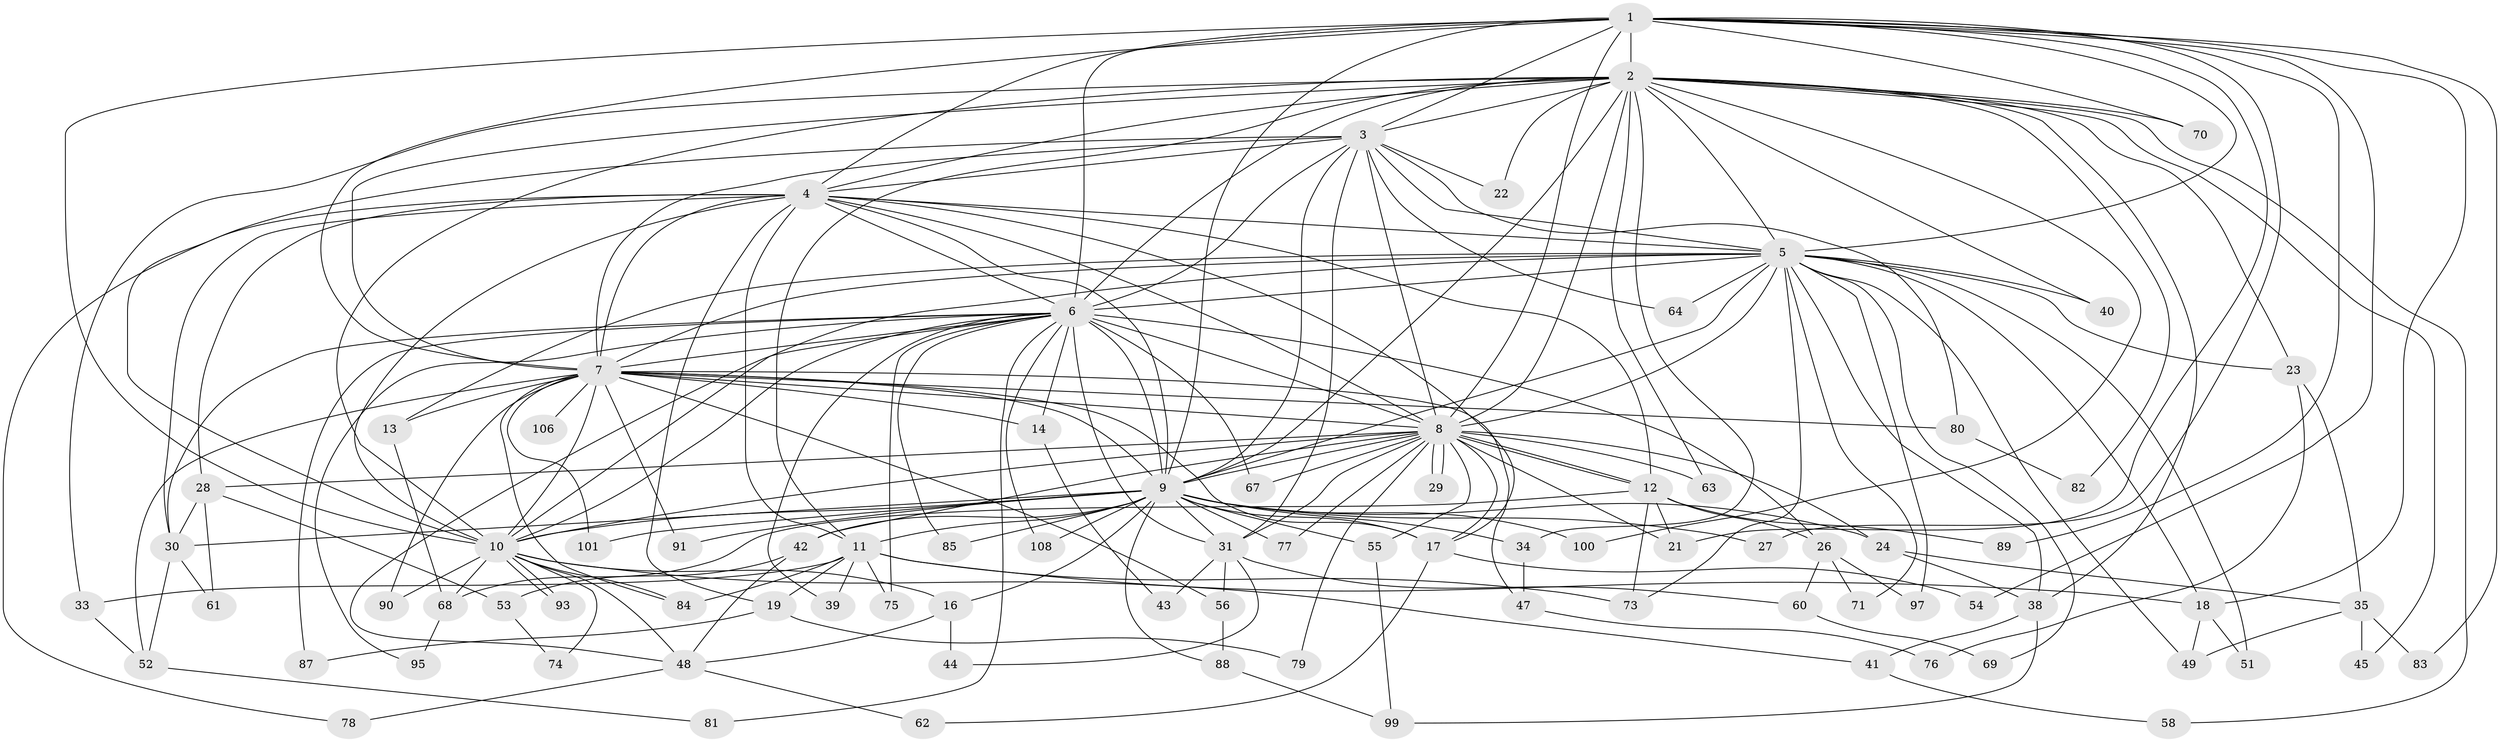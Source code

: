 // original degree distribution, {17: 0.01818181818181818, 23: 0.00909090909090909, 13: 0.00909090909090909, 15: 0.00909090909090909, 21: 0.00909090909090909, 24: 0.00909090909090909, 22: 0.00909090909090909, 26: 0.01818181818181818, 9: 0.00909090909090909, 8: 0.00909090909090909, 3: 0.20909090909090908, 4: 0.09090909090909091, 5: 0.06363636363636363, 2: 0.509090909090909, 7: 0.00909090909090909, 6: 0.00909090909090909}
// Generated by graph-tools (version 1.1) at 2025/11/02/27/25 16:11:08]
// undirected, 85 vertices, 213 edges
graph export_dot {
graph [start="1"]
  node [color=gray90,style=filled];
  1;
  2 [super="+46"];
  3 [super="+98"];
  4 [super="+59"];
  5 [super="+102"];
  6 [super="+15"];
  7 [super="+36"];
  8 [super="+96"];
  9 [super="+105"];
  10 [super="+32"];
  11 [super="+25"];
  12 [super="+66"];
  13;
  14;
  16;
  17 [super="+20"];
  18 [super="+72"];
  19;
  21;
  22;
  23;
  24;
  26 [super="+50"];
  27;
  28 [super="+65"];
  29;
  30 [super="+57"];
  31 [super="+37"];
  33;
  34;
  35;
  38;
  39;
  40;
  41;
  42 [super="+94"];
  43;
  44;
  45;
  47;
  48 [super="+107"];
  49 [super="+110"];
  51;
  52 [super="+86"];
  53;
  54;
  55;
  56;
  58;
  60;
  61;
  62;
  63;
  64;
  67;
  68 [super="+109"];
  69;
  70;
  71;
  73 [super="+104"];
  74;
  75;
  76;
  77;
  78;
  79;
  80;
  81;
  82;
  83;
  84 [super="+92"];
  85;
  87;
  88;
  89;
  90;
  91;
  93;
  95;
  97;
  99 [super="+103"];
  100;
  101;
  106;
  108;
  1 -- 2;
  1 -- 3;
  1 -- 4;
  1 -- 5;
  1 -- 6 [weight=2];
  1 -- 7;
  1 -- 8;
  1 -- 9;
  1 -- 10;
  1 -- 18;
  1 -- 21;
  1 -- 27;
  1 -- 54;
  1 -- 70;
  1 -- 83;
  1 -- 89;
  2 -- 3;
  2 -- 4;
  2 -- 5;
  2 -- 6 [weight=2];
  2 -- 7;
  2 -- 8;
  2 -- 9;
  2 -- 10;
  2 -- 22;
  2 -- 23;
  2 -- 33;
  2 -- 34;
  2 -- 38;
  2 -- 40;
  2 -- 45;
  2 -- 58;
  2 -- 63;
  2 -- 70;
  2 -- 82;
  2 -- 100;
  2 -- 11;
  3 -- 4;
  3 -- 5;
  3 -- 6;
  3 -- 7;
  3 -- 8;
  3 -- 9;
  3 -- 10;
  3 -- 22;
  3 -- 64;
  3 -- 80;
  3 -- 31;
  4 -- 5;
  4 -- 6;
  4 -- 7;
  4 -- 8;
  4 -- 9;
  4 -- 10;
  4 -- 11;
  4 -- 19;
  4 -- 28;
  4 -- 30;
  4 -- 12;
  4 -- 78;
  4 -- 17;
  5 -- 6;
  5 -- 7;
  5 -- 8;
  5 -- 9;
  5 -- 10;
  5 -- 13;
  5 -- 18;
  5 -- 23;
  5 -- 40;
  5 -- 49;
  5 -- 51;
  5 -- 64;
  5 -- 69;
  5 -- 71;
  5 -- 97;
  5 -- 38;
  5 -- 73;
  6 -- 7;
  6 -- 8 [weight=2];
  6 -- 9;
  6 -- 10;
  6 -- 14;
  6 -- 26 [weight=2];
  6 -- 31;
  6 -- 39;
  6 -- 67;
  6 -- 75;
  6 -- 81;
  6 -- 85;
  6 -- 87;
  6 -- 95;
  6 -- 108;
  6 -- 48;
  6 -- 30;
  7 -- 8;
  7 -- 9;
  7 -- 10;
  7 -- 13;
  7 -- 14;
  7 -- 17 [weight=2];
  7 -- 47;
  7 -- 52;
  7 -- 56;
  7 -- 80;
  7 -- 84;
  7 -- 90;
  7 -- 91;
  7 -- 101;
  7 -- 106 [weight=2];
  8 -- 9;
  8 -- 10 [weight=2];
  8 -- 12;
  8 -- 12;
  8 -- 17;
  8 -- 21;
  8 -- 24;
  8 -- 28;
  8 -- 29;
  8 -- 29;
  8 -- 31;
  8 -- 42;
  8 -- 55;
  8 -- 63;
  8 -- 67;
  8 -- 77;
  8 -- 79;
  9 -- 10;
  9 -- 11;
  9 -- 16;
  9 -- 24;
  9 -- 27;
  9 -- 30;
  9 -- 34;
  9 -- 42;
  9 -- 55;
  9 -- 77;
  9 -- 85;
  9 -- 88;
  9 -- 91;
  9 -- 100;
  9 -- 101;
  9 -- 108;
  9 -- 17;
  9 -- 31;
  10 -- 16;
  10 -- 41;
  10 -- 48;
  10 -- 90;
  10 -- 93;
  10 -- 93;
  10 -- 68;
  10 -- 84;
  10 -- 74;
  11 -- 19;
  11 -- 33;
  11 -- 73;
  11 -- 75;
  11 -- 39;
  11 -- 84;
  11 -- 18;
  12 -- 26;
  12 -- 68;
  12 -- 73;
  12 -- 89;
  12 -- 21;
  13 -- 68;
  14 -- 43;
  16 -- 44;
  16 -- 48;
  17 -- 54;
  17 -- 62;
  18 -- 49;
  18 -- 51;
  19 -- 79;
  19 -- 87;
  23 -- 35;
  23 -- 76;
  24 -- 35;
  24 -- 38;
  26 -- 60;
  26 -- 71;
  26 -- 97;
  28 -- 53;
  28 -- 61;
  28 -- 30;
  30 -- 61;
  30 -- 52;
  31 -- 56;
  31 -- 43;
  31 -- 44;
  31 -- 60;
  33 -- 52;
  34 -- 47;
  35 -- 45;
  35 -- 83;
  35 -- 49;
  38 -- 41;
  38 -- 99;
  41 -- 58;
  42 -- 53;
  42 -- 48;
  47 -- 76;
  48 -- 62;
  48 -- 78;
  52 -- 81;
  53 -- 74;
  55 -- 99;
  56 -- 88;
  60 -- 69;
  68 -- 95;
  80 -- 82;
  88 -- 99;
}
